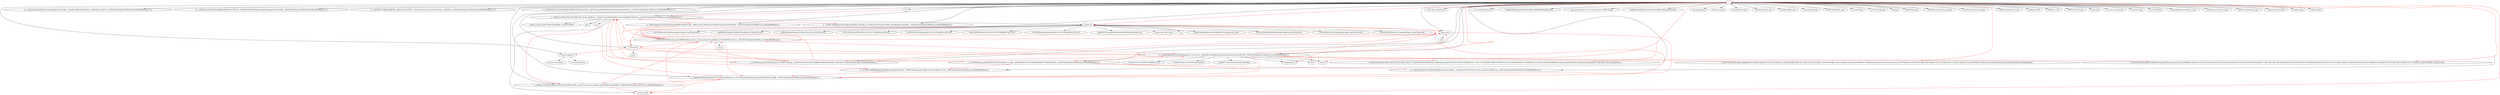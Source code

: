 strict digraph G {
ratio=compress;
concentrate=true;
"/" -> "/";
"/" -> "cc.js";
"/" -> "css__b2ApNmzhoeYbI6tt4TiacrnsEo6pOjMsuaFYyqoAiks__s3gktIkVtCBJsEaDEWrnNkZ_o-e6dWqFjlwLsGgM-xQ__PZB1IfU4sb6SipDrbCSKW0ivtyz3wMQLlR9HRfudjrU.css";
"/" -> "css__yPB3eKrT_JwrT1HLlN4rABQ86JyfdbWRlYnzV9D7yDs__FDH0S9kAP8Ah9VZK9tLdsgBieWmHWqpsDcLrPEG68J0__PZB1IfU4sb6SipDrbCSKW0ivtyz3wMQLlR9HRfudjrU.css";
"/" -> "css__SlEE9By-F-Ll9ijIrQb0JBI7fm_xgRwInsuZzwkHCYM__QcE9Gcua9suc_JLh-iX5cPilFSCsfedzp_1t2XdHXh8__PZB1IfU4sb6SipDrbCSKW0ivtyz3wMQLlR9HRfudjrU.css";
"/" -> "js__9MbgYh_eU83wGTi6_3K11QEKiUPK1cMaZq_AJgRPc8w__EyHAh1hUCsNRzYMjZHT1L2rBCxPpAPAHT3UBJ191S-I__PZB1IfU4sb6SipDrbCSKW0ivtyz3wMQLlR9HRfudjrU.js";
"/" -> "css__XpSlUMnTHo-OnbwOhjQQKzzM29k7lcoAYdcRQkchYGA__cfd8-4OPa-oygOmKX6yK2yk5mA8MSOgDgad-Mav6us4__PZB1IfU4sb6SipDrbCSKW0ivtyz3wMQLlR9HRfudjrU.css";
"/" -> "js__BqWvcHgbGhUILiCQNuPHXvJOwqaMlfVU6y0ftQ2caW8__8H8nV1oQC47HBy2xhwv1qHw8hY-5u9GpYPm92EOpPkQ__PZB1IfU4sb6SipDrbCSKW0ivtyz3wMQLlR9HRfudjrU.js";
"/" -> "177031030.js";
"/" -> "foresee-trigger.js";
"/" -> "js__EDiTHeZs70c6RSvteJs1sLpYCQRBBlN28J2mntrlq44__kxyaVurg4Fp2Y4ipa5KRHx-sbCI1h59zWOXGoFs8x4g__PZB1IfU4sb6SipDrbCSKW0ivtyz3wMQLlR9HRfudjrU.js";
"/" -> "amzn_ads.js";
"/" -> "js__6Polpvu7ZTuiMOYsOJh4Ea7KW5pF_Rd2vFeky-zFYEk__kp35UCuTcyqrzHl-wNQhmA-o6OhcXRMLaR-PqHhZpO4__PZB1IfU4sb6SipDrbCSKW0ivtyz3wMQLlR9HRfudjrU.js";
"/" -> "js__3hNWr-SnIKSHoSn2VnMz2JjjKcatfEtbKk2C-Z6SxBk__Vx_DMCjzSIf1VcNyt85UF49B1wuNrHBQjeWe7AOORMw__PZB1IfU4sb6SipDrbCSKW0ivtyz3wMQLlR9HRfudjrU.js";
"/" -> "js__4cvVkGS-qKHMHKnfpdLc3bloMlLenOrgGk2xOZQF4ko__PW80PT4NujttunqiYhCTJg0ruZF3nwpwkQX5C_fCGps__PZB1IfU4sb6SipDrbCSKW0ivtyz3wMQLlR9HRfudjrU.js";
"/" -> "js__RnFGPLzjyopdjvtSLWOeqfSqsN3L_0C8BkObZYQaJpc__qLl6I6z81yNsQrvA-3ZOyI1BXJXN6CQEfQN2ZHlLoV8__PZB1IfU4sb6SipDrbCSKW0ivtyz3wMQLlR9HRfudjrU.js";
"/" -> "TWC_logo_100x100.gif";
"/" -> "js__7hqlQPq8QebzjJ7QT0rEaqjEhij8qEev7-yGp3ytyoU__6qE86D87hkiz0MKkFOgmbSWyLBwOb2ydyZ3oZ6RFWNE__PZB1IfU4sb6SipDrbCSKW0ivtyz3wMQLlR9HRfudjrU.js";
"/" -> "js__B7KPQSFdwmpub0dvhRbxLzVLR-Nhw0JbqNx7araT4Jg__QeHR0PpKAOzc29LcCMeQxjHS0TpW-Yc79KevBfaOjHw__PZB1IfU4sb6SipDrbCSKW0ivtyz3wMQLlR9HRfudjrU.js";
"/" -> "js__yTgRAo94UBDEJF1JwyQOi21VYY9vX1funy5RHd2dle0__bGF7tNM9cS8QaVyPOtuoapKs0ZtJWVQkYIWcwozBkfk__PZB1IfU4sb6SipDrbCSKW0ivtyz3wMQLlR9HRfudjrU.js";
"/" -> "js__GoI5CgwYaGhPz7c1qF6DCPGkQRDZrhbl4oG6vERkoPs__CSFAuXyOHvKGS7FEWjrxn7tFx_JmfmThGoYN8kSczmg__PZB1IfU4sb6SipDrbCSKW0ivtyz3wMQLlR9HRfudjrU.js";
"177031030.js" -> "event";
"js__EDiTHeZs70c6RSvteJs1sLpYCQRBBlN28J2mntrlq44__kxyaVurg4Fp2Y4ipa5KRHx-sbCI1h59zWOXGoFs8x4g__PZB1IfU4sb6SipDrbCSKW0ivtyz3wMQLlR9HRfudjrU.js" -> "rta.js";
"js__9MbgYh_eU83wGTi6_3K11QEKiUPK1cMaZq_AJgRPc8w__EyHAh1hUCsNRzYMjZHT1L2rBCxPpAPAHT3UBJ191S-I__PZB1IfU4sb6SipDrbCSKW0ivtyz3wMQLlR9HRfudjrU.js" -> "callback=jQuery18307575861026998609_1427897879549";
"js__9MbgYh_eU83wGTi6_3K11QEKiUPK1cMaZq_AJgRPc8w__EyHAh1hUCsNRzYMjZHT1L2rBCxPpAPAHT3UBJ191S-I__PZB1IfU4sb6SipDrbCSKW0ivtyz3wMQLlR9HRfudjrU.js" -> "/";
"amzn_ads.js" -> "bid";
"js__9MbgYh_eU83wGTi6_3K11QEKiUPK1cMaZq_AJgRPc8w__EyHAh1hUCsNRzYMjZHT1L2rBCxPpAPAHT3UBJ191S-I__PZB1IfU4sb6SipDrbCSKW0ivtyz3wMQLlR9HRfudjrU.js" -> "get.js";
"js__9MbgYh_eU83wGTi6_3K11QEKiUPK1cMaZq_AJgRPc8w__EyHAh1hUCsNRzYMjZHT1L2rBCxPpAPAHT3UBJ191S-I__PZB1IfU4sb6SipDrbCSKW0ivtyz3wMQLlR9HRfudjrU.js" -> "ua.js";
"js__9MbgYh_eU83wGTi6_3K11QEKiUPK1cMaZq_AJgRPc8w__EyHAh1hUCsNRzYMjZHT1L2rBCxPpAPAHT3UBJ191S-I__PZB1IfU4sb6SipDrbCSKW0ivtyz3wMQLlR9HRfudjrU.js" -> "content-mode)";
"js__9MbgYh_eU83wGTi6_3K11QEKiUPK1cMaZq_AJgRPc8w__EyHAh1hUCsNRzYMjZHT1L2rBCxPpAPAHT3UBJ191S-I__PZB1IfU4sb6SipDrbCSKW0ivtyz3wMQLlR9HRfudjrU.js" -> "webfont.js";
"/" -> "wx-iconfont-global.woff";
"webfont.js" -> "css";
"webfont.js" -> "cJZKeOuBrn4kERxqtaUH3VtXRa8TVwTICgirnJhmVJw.woff2";
"webfont.js" -> "MTP_ySUJH_bn48VBG8sNSugdm0LZdjqr5-oayXSOefg.woff2";
"webfont.js" -> "k3k702ZOKiLJc3WVjuplzOgdm0LZdjqr5-oayXSOefg.woff2";
"webfont.js" -> "EInbV5DfGHOiMmvb1Xr-hugdm0LZdjqr5-oayXSOefg.woff2";
"webfont.js" -> "DXI1ORHCpsQm3Vp6mXoaTegdm0LZdjqr5-oayXSOefg.woff2";
"webfont.js" -> "xjAJXh38I15wypJXxuGMBo4P5ICox8Kq3LLUNMylGO4.woff2";
"webfont.js" -> "cJZKeOuBrn4kERxqtaUH3T8E0i7KZn-EPnyo3HZu7kw.woff";
"webfont.js" -> "MTP_ySUJH_bn48VBG8sNSnhCUOGz7vYGh680lGh-uXM.woff";
"webfont.js" -> "k3k702ZOKiLJc3WVjuplzHhCUOGz7vYGh680lGh-uXM.woff";
"webfont.js" -> "EInbV5DfGHOiMmvb1Xr-hnhCUOGz7vYGh680lGh-uXM.woff";
"webfont.js" -> "DXI1ORHCpsQm3Vp6mXoaTXhCUOGz7vYGh680lGh-uXM.woff";
"webfont.js" -> "xjAJXh38I15wypJXxuGMBobN6UDyHWBl620a-IRfuBk.woff";
"webfont.js" -> "sprite_foot_300x72.png";
"webfont.js" -> "css";
"/" -> "b9QBgL0iMZfDSpmcXcE8nHm2hrkyco9jQ3NKMXpgOBg.woff2";
"/" -> "map_specnewsdct-113_ltst_4namus_enus_1280x720.jpg";
"/" -> "b9QBgL0iMZfDSpmcXcE8nCSLrGe-fkSRw2DeVgOoWcQ.woff";
"js__7hqlQPq8QebzjJ7QT0rEaqjEhij8qEev7-yGp3ytyoU__6qE86D87hkiz0MKkFOgmbSWyLBwOb2ydyZ3oZ6RFWNE__PZB1IfU4sb6SipDrbCSKW0ivtyz3wMQLlR9HRfudjrU.js" -> "breakingnow)";
"js__7hqlQPq8QebzjJ7QT0rEaqjEhij8qEev7-yGp3ytyoU__6qE86D87hkiz0MKkFOgmbSWyLBwOb2ydyZ3oZ6RFWNE__PZB1IfU4sb6SipDrbCSKW0ivtyz3wMQLlR9HRfudjrU.js" -> "(ee98a573-186e-42d6-952c-8ba78ed3f284";
"js__7hqlQPq8QebzjJ7QT0rEaqjEhij8qEev7-yGp3ytyoU__6qE86D87hkiz0MKkFOgmbSWyLBwOb2ydyZ3oZ6RFWNE__PZB1IfU4sb6SipDrbCSKW0ivtyz3wMQLlR9HRfudjrU.js" -> "(c7c64cc8-ab79-4a98-8b97-f9e802b5e3ad";
"js__7hqlQPq8QebzjJ7QT0rEaqjEhij8qEev7-yGp3ytyoU__6qE86D87hkiz0MKkFOgmbSWyLBwOb2ydyZ3oZ6RFWNE__PZB1IfU4sb6SipDrbCSKW0ivtyz3wMQLlR9HRfudjrU.js" -> "(7b18f144-65b5-4253-8909-4fc835a9c367";
"js__7hqlQPq8QebzjJ7QT0rEaqjEhij8qEev7-yGp3ytyoU__6qE86D87hkiz0MKkFOgmbSWyLBwOb2ydyZ3oZ6RFWNE__PZB1IfU4sb6SipDrbCSKW0ivtyz3wMQLlR9HRfudjrU.js" -> "(0,8)";
"foresee-trigger.js" -> "foresee-surveydef.js";
"/" -> "thor-graphic.jpg";
"/" -> "Drmmmaaa.jpg";
"/" -> "SlurpeeWavess.jpg";
"/" -> "MoonVenusMars1.jpg";
"/" -> "BestBeachBoom.jpg";
"/" -> "RecordBoooks.jpg";
"/" -> "AP599782393643_1.jpg";
"/" -> "storm226.jpg";
"/" -> "w15-idaho-falls.jpg";
"/" -> "cle2.jpg";
"/" -> "462664440_0.jpg";
"/" -> "320x180_severe_alerts_map.jpg";
"/" -> "320x180_interactive_map.jpg";
"js__7hqlQPq8QebzjJ7QT0rEaqjEhij8qEev7-yGp3ytyoU__6qE86D87hkiz0MKkFOgmbSWyLBwOb2ydyZ3oZ6RFWNE__PZB1IfU4sb6SipDrbCSKW0ivtyz3wMQLlR9HRfudjrU.js" -> "(assets)";
"js__7hqlQPq8QebzjJ7QT0rEaqjEhij8qEev7-yGp3ytyoU__6qE86D87hkiz0MKkFOgmbSWyLBwOb2ydyZ3oZ6RFWNE__PZB1IfU4sb6SipDrbCSKW0ivtyz3wMQLlR9HRfudjrU.js" -> "(assets)";
"/" -> "006twcchrisburkard_1.jpg";
"/" -> "0228sparta.JPG";
"/" -> "0228thor_1.JPG";
"/" -> "SPARTA_SETUP2.jpg";
"/" -> "statue.jpg";
"/" -> "dct_next_sat_prim.jpg";
"/" -> "D-1224130.jpg";
"foresee-trigger.js" -> "foresee-dhtml.css";
"/" -> "D-1222702.jpg";
"/" -> "026twclakeeffectsnowday2_1.jpg";
"/" -> "treehotel_mirrorcube1_0.jpg";
"/" -> "044twcchrisburkard_2.jpg";
"/" -> "25ewg-foods-2015.JPG";
"/" -> "026twclakeeffectsnowday2_1.jpg";
"/" -> "KuaBay_0.jpg";
"/" -> "SPARTA_SETUP2.jpg";
"/" -> "coldsetup.png";
"cc.js" -> "js__9MbgYh_eU83wGTi6_3K11QEKiUPK1cMaZq_AJgRPc8w__EyHAh1hUCsNRzYMjZHT1L2rBCxPpAPAHT3UBJ191S-I__PZB1IfU4sb6SipDrbCSKW0ivtyz3wMQLlR9HRfudjrU.js"[color=red];
"js__9MbgYh_eU83wGTi6_3K11QEKiUPK1cMaZq_AJgRPc8w__EyHAh1hUCsNRzYMjZHT1L2rBCxPpAPAHT3UBJ191S-I__PZB1IfU4sb6SipDrbCSKW0ivtyz3wMQLlR9HRfudjrU.js" -> "177031030.js"[color=red];
"js__9MbgYh_eU83wGTi6_3K11QEKiUPK1cMaZq_AJgRPc8w__EyHAh1hUCsNRzYMjZHT1L2rBCxPpAPAHT3UBJ191S-I__PZB1IfU4sb6SipDrbCSKW0ivtyz3wMQLlR9HRfudjrU.js" -> "js__EDiTHeZs70c6RSvteJs1sLpYCQRBBlN28J2mntrlq44__kxyaVurg4Fp2Y4ipa5KRHx-sbCI1h59zWOXGoFs8x4g__PZB1IfU4sb6SipDrbCSKW0ivtyz3wMQLlR9HRfudjrU.js"[color=red];
"js__9MbgYh_eU83wGTi6_3K11QEKiUPK1cMaZq_AJgRPc8w__EyHAh1hUCsNRzYMjZHT1L2rBCxPpAPAHT3UBJ191S-I__PZB1IfU4sb6SipDrbCSKW0ivtyz3wMQLlR9HRfudjrU.js" -> "js__BqWvcHgbGhUILiCQNuPHXvJOwqaMlfVU6y0ftQ2caW8__8H8nV1oQC47HBy2xhwv1qHw8hY-5u9GpYPm92EOpPkQ__PZB1IfU4sb6SipDrbCSKW0ivtyz3wMQLlR9HRfudjrU.js"[color=red];
"js__BqWvcHgbGhUILiCQNuPHXvJOwqaMlfVU6y0ftQ2caW8__8H8nV1oQC47HBy2xhwv1qHw8hY-5u9GpYPm92EOpPkQ__PZB1IfU4sb6SipDrbCSKW0ivtyz3wMQLlR9HRfudjrU.js" -> "177031030.js"[color=red];
"js__BqWvcHgbGhUILiCQNuPHXvJOwqaMlfVU6y0ftQ2caW8__8H8nV1oQC47HBy2xhwv1qHw8hY-5u9GpYPm92EOpPkQ__PZB1IfU4sb6SipDrbCSKW0ivtyz3wMQLlR9HRfudjrU.js" -> "/"[color=red];
"js__BqWvcHgbGhUILiCQNuPHXvJOwqaMlfVU6y0ftQ2caW8__8H8nV1oQC47HBy2xhwv1qHw8hY-5u9GpYPm92EOpPkQ__PZB1IfU4sb6SipDrbCSKW0ivtyz3wMQLlR9HRfudjrU.js" -> "js__EDiTHeZs70c6RSvteJs1sLpYCQRBBlN28J2mntrlq44__kxyaVurg4Fp2Y4ipa5KRHx-sbCI1h59zWOXGoFs8x4g__PZB1IfU4sb6SipDrbCSKW0ivtyz3wMQLlR9HRfudjrU.js"[color=red];
"177031030.js" -> "/"[color=red];
"177031030.js" -> "js__EDiTHeZs70c6RSvteJs1sLpYCQRBBlN28J2mntrlq44__kxyaVurg4Fp2Y4ipa5KRHx-sbCI1h59zWOXGoFs8x4g__PZB1IfU4sb6SipDrbCSKW0ivtyz3wMQLlR9HRfudjrU.js"[color=red];
"177031030.js" -> "amzn_ads.js"[color=red];
"177031030.js" -> "js__7hqlQPq8QebzjJ7QT0rEaqjEhij8qEev7-yGp3ytyoU__6qE86D87hkiz0MKkFOgmbSWyLBwOb2ydyZ3oZ6RFWNE__PZB1IfU4sb6SipDrbCSKW0ivtyz3wMQLlR9HRfudjrU.js"[color=red];
"177031030.js" -> "foresee-trigger.js"[color=red];
"js__EDiTHeZs70c6RSvteJs1sLpYCQRBBlN28J2mntrlq44__kxyaVurg4Fp2Y4ipa5KRHx-sbCI1h59zWOXGoFs8x4g__PZB1IfU4sb6SipDrbCSKW0ivtyz3wMQLlR9HRfudjrU.js" -> "amzn_ads.js"[color=red];
"amzn_ads.js" -> "/"[color=red];
"amzn_ads.js" -> "js__RnFGPLzjyopdjvtSLWOeqfSqsN3L_0C8BkObZYQaJpc__qLl6I6z81yNsQrvA-3ZOyI1BXJXN6CQEfQN2ZHlLoV8__PZB1IfU4sb6SipDrbCSKW0ivtyz3wMQLlR9HRfudjrU.js"[color=red];
"amzn_ads.js" -> "js__7hqlQPq8QebzjJ7QT0rEaqjEhij8qEev7-yGp3ytyoU__6qE86D87hkiz0MKkFOgmbSWyLBwOb2ydyZ3oZ6RFWNE__PZB1IfU4sb6SipDrbCSKW0ivtyz3wMQLlR9HRfudjrU.js"[color=red];
"amzn_ads.js" -> "js__yTgRAo94UBDEJF1JwyQOi21VYY9vX1funy5RHd2dle0__bGF7tNM9cS8QaVyPOtuoapKs0ZtJWVQkYIWcwozBkfk__PZB1IfU4sb6SipDrbCSKW0ivtyz3wMQLlR9HRfudjrU.js"[color=red];
"177031030.js" -> "js__RnFGPLzjyopdjvtSLWOeqfSqsN3L_0C8BkObZYQaJpc__qLl6I6z81yNsQrvA-3ZOyI1BXJXN6CQEfQN2ZHlLoV8__PZB1IfU4sb6SipDrbCSKW0ivtyz3wMQLlR9HRfudjrU.js"[color=red];
"js__RnFGPLzjyopdjvtSLWOeqfSqsN3L_0C8BkObZYQaJpc__qLl6I6z81yNsQrvA-3ZOyI1BXJXN6CQEfQN2ZHlLoV8__PZB1IfU4sb6SipDrbCSKW0ivtyz3wMQLlR9HRfudjrU.js" -> "js__7hqlQPq8QebzjJ7QT0rEaqjEhij8qEev7-yGp3ytyoU__6qE86D87hkiz0MKkFOgmbSWyLBwOb2ydyZ3oZ6RFWNE__PZB1IfU4sb6SipDrbCSKW0ivtyz3wMQLlR9HRfudjrU.js"[color=red];
"js__EDiTHeZs70c6RSvteJs1sLpYCQRBBlN28J2mntrlq44__kxyaVurg4Fp2Y4ipa5KRHx-sbCI1h59zWOXGoFs8x4g__PZB1IfU4sb6SipDrbCSKW0ivtyz3wMQLlR9HRfudjrU.js" -> "js__7hqlQPq8QebzjJ7QT0rEaqjEhij8qEev7-yGp3ytyoU__6qE86D87hkiz0MKkFOgmbSWyLBwOb2ydyZ3oZ6RFWNE__PZB1IfU4sb6SipDrbCSKW0ivtyz3wMQLlR9HRfudjrU.js"[color=red];
"js__7hqlQPq8QebzjJ7QT0rEaqjEhij8qEev7-yGp3ytyoU__6qE86D87hkiz0MKkFOgmbSWyLBwOb2ydyZ3oZ6RFWNE__PZB1IfU4sb6SipDrbCSKW0ivtyz3wMQLlR9HRfudjrU.js" -> "/"[color=red];
"js__7hqlQPq8QebzjJ7QT0rEaqjEhij8qEev7-yGp3ytyoU__6qE86D87hkiz0MKkFOgmbSWyLBwOb2ydyZ3oZ6RFWNE__PZB1IfU4sb6SipDrbCSKW0ivtyz3wMQLlR9HRfudjrU.js" -> "js__yTgRAo94UBDEJF1JwyQOi21VYY9vX1funy5RHd2dle0__bGF7tNM9cS8QaVyPOtuoapKs0ZtJWVQkYIWcwozBkfk__PZB1IfU4sb6SipDrbCSKW0ivtyz3wMQLlR9HRfudjrU.js"[color=red];
"js__yTgRAo94UBDEJF1JwyQOi21VYY9vX1funy5RHd2dle0__bGF7tNM9cS8QaVyPOtuoapKs0ZtJWVQkYIWcwozBkfk__PZB1IfU4sb6SipDrbCSKW0ivtyz3wMQLlR9HRfudjrU.js" -> "/"[color=red];
"js__EDiTHeZs70c6RSvteJs1sLpYCQRBBlN28J2mntrlq44__kxyaVurg4Fp2Y4ipa5KRHx-sbCI1h59zWOXGoFs8x4g__PZB1IfU4sb6SipDrbCSKW0ivtyz3wMQLlR9HRfudjrU.js" -> "/"[color=red];
"/" -> "webfont.js"[color=red];
"webfont.js" -> "/"[color=red];
"js__RnFGPLzjyopdjvtSLWOeqfSqsN3L_0C8BkObZYQaJpc__qLl6I6z81yNsQrvA-3ZOyI1BXJXN6CQEfQN2ZHlLoV8__PZB1IfU4sb6SipDrbCSKW0ivtyz3wMQLlR9HRfudjrU.js" -> "js__EDiTHeZs70c6RSvteJs1sLpYCQRBBlN28J2mntrlq44__kxyaVurg4Fp2Y4ipa5KRHx-sbCI1h59zWOXGoFs8x4g__PZB1IfU4sb6SipDrbCSKW0ivtyz3wMQLlR9HRfudjrU.js"[color=red];
"js__7hqlQPq8QebzjJ7QT0rEaqjEhij8qEev7-yGp3ytyoU__6qE86D87hkiz0MKkFOgmbSWyLBwOb2ydyZ3oZ6RFWNE__PZB1IfU4sb6SipDrbCSKW0ivtyz3wMQLlR9HRfudjrU.js" -> "js__EDiTHeZs70c6RSvteJs1sLpYCQRBBlN28J2mntrlq44__kxyaVurg4Fp2Y4ipa5KRHx-sbCI1h59zWOXGoFs8x4g__PZB1IfU4sb6SipDrbCSKW0ivtyz3wMQLlR9HRfudjrU.js"[color=red];
"js__EDiTHeZs70c6RSvteJs1sLpYCQRBBlN28J2mntrlq44__kxyaVurg4Fp2Y4ipa5KRHx-sbCI1h59zWOXGoFs8x4g__PZB1IfU4sb6SipDrbCSKW0ivtyz3wMQLlR9HRfudjrU.js" -> "js__RnFGPLzjyopdjvtSLWOeqfSqsN3L_0C8BkObZYQaJpc__qLl6I6z81yNsQrvA-3ZOyI1BXJXN6CQEfQN2ZHlLoV8__PZB1IfU4sb6SipDrbCSKW0ivtyz3wMQLlR9HRfudjrU.js"[color=red];
"js__7hqlQPq8QebzjJ7QT0rEaqjEhij8qEev7-yGp3ytyoU__6qE86D87hkiz0MKkFOgmbSWyLBwOb2ydyZ3oZ6RFWNE__PZB1IfU4sb6SipDrbCSKW0ivtyz3wMQLlR9HRfudjrU.js" -> "js__RnFGPLzjyopdjvtSLWOeqfSqsN3L_0C8BkObZYQaJpc__qLl6I6z81yNsQrvA-3ZOyI1BXJXN6CQEfQN2ZHlLoV8__PZB1IfU4sb6SipDrbCSKW0ivtyz3wMQLlR9HRfudjrU.js"[color=red];
"js__EDiTHeZs70c6RSvteJs1sLpYCQRBBlN28J2mntrlq44__kxyaVurg4Fp2Y4ipa5KRHx-sbCI1h59zWOXGoFs8x4g__PZB1IfU4sb6SipDrbCSKW0ivtyz3wMQLlR9HRfudjrU.js" -> "177031030.js"[color=red];
"177031030.js" -> "webfont.js"[color=red];
"js__EDiTHeZs70c6RSvteJs1sLpYCQRBBlN28J2mntrlq44__kxyaVurg4Fp2Y4ipa5KRHx-sbCI1h59zWOXGoFs8x4g__PZB1IfU4sb6SipDrbCSKW0ivtyz3wMQLlR9HRfudjrU.js" -> "webfont.js"[color=red];
"amzn_ads.js" -> "webfont.js"[color=red];
"js__7hqlQPq8QebzjJ7QT0rEaqjEhij8qEev7-yGp3ytyoU__6qE86D87hkiz0MKkFOgmbSWyLBwOb2ydyZ3oZ6RFWNE__PZB1IfU4sb6SipDrbCSKW0ivtyz3wMQLlR9HRfudjrU.js" -> "webfont.js"[color=red];
"js__9MbgYh_eU83wGTi6_3K11QEKiUPK1cMaZq_AJgRPc8w__EyHAh1hUCsNRzYMjZHT1L2rBCxPpAPAHT3UBJ191S-I__PZB1IfU4sb6SipDrbCSKW0ivtyz3wMQLlR9HRfudjrU.js" -> "js__7hqlQPq8QebzjJ7QT0rEaqjEhij8qEev7-yGp3ytyoU__6qE86D87hkiz0MKkFOgmbSWyLBwOb2ydyZ3oZ6RFWNE__PZB1IfU4sb6SipDrbCSKW0ivtyz3wMQLlR9HRfudjrU.js"[color=red];
"js__7hqlQPq8QebzjJ7QT0rEaqjEhij8qEev7-yGp3ytyoU__6qE86D87hkiz0MKkFOgmbSWyLBwOb2ydyZ3oZ6RFWNE__PZB1IfU4sb6SipDrbCSKW0ivtyz3wMQLlR9HRfudjrU.js" -> "amzn_ads.js"[color=red];
"webfont.js" -> "amzn_ads.js"[color=red];
"js__9MbgYh_eU83wGTi6_3K11QEKiUPK1cMaZq_AJgRPc8w__EyHAh1hUCsNRzYMjZHT1L2rBCxPpAPAHT3UBJ191S-I__PZB1IfU4sb6SipDrbCSKW0ivtyz3wMQLlR9HRfudjrU.js" -> "js__yTgRAo94UBDEJF1JwyQOi21VYY9vX1funy5RHd2dle0__bGF7tNM9cS8QaVyPOtuoapKs0ZtJWVQkYIWcwozBkfk__PZB1IfU4sb6SipDrbCSKW0ivtyz3wMQLlR9HRfudjrU.js"[color=red];
"amzn_ads.js" -> "js__EDiTHeZs70c6RSvteJs1sLpYCQRBBlN28J2mntrlq44__kxyaVurg4Fp2Y4ipa5KRHx-sbCI1h59zWOXGoFs8x4g__PZB1IfU4sb6SipDrbCSKW0ivtyz3wMQLlR9HRfudjrU.js"[color=red];
"js__BqWvcHgbGhUILiCQNuPHXvJOwqaMlfVU6y0ftQ2caW8__8H8nV1oQC47HBy2xhwv1qHw8hY-5u9GpYPm92EOpPkQ__PZB1IfU4sb6SipDrbCSKW0ivtyz3wMQLlR9HRfudjrU.js" -> "js__9MbgYh_eU83wGTi6_3K11QEKiUPK1cMaZq_AJgRPc8w__EyHAh1hUCsNRzYMjZHT1L2rBCxPpAPAHT3UBJ191S-I__PZB1IfU4sb6SipDrbCSKW0ivtyz3wMQLlR9HRfudjrU.js"[color=red];
"js__9MbgYh_eU83wGTi6_3K11QEKiUPK1cMaZq_AJgRPc8w__EyHAh1hUCsNRzYMjZHT1L2rBCxPpAPAHT3UBJ191S-I__PZB1IfU4sb6SipDrbCSKW0ivtyz3wMQLlR9HRfudjrU.js" -> "js__BqWvcHgbGhUILiCQNuPHXvJOwqaMlfVU6y0ftQ2caW8__8H8nV1oQC47HBy2xhwv1qHw8hY-5u9GpYPm92EOpPkQ__PZB1IfU4sb6SipDrbCSKW0ivtyz3wMQLlR9HRfudjrU.js"[color=red];
"js__BqWvcHgbGhUILiCQNuPHXvJOwqaMlfVU6y0ftQ2caW8__8H8nV1oQC47HBy2xhwv1qHw8hY-5u9GpYPm92EOpPkQ__PZB1IfU4sb6SipDrbCSKW0ivtyz3wMQLlR9HRfudjrU.js" -> "177031030.js"[color=red];
"177031030.js" -> "/"[color=red];
"js__9MbgYh_eU83wGTi6_3K11QEKiUPK1cMaZq_AJgRPc8w__EyHAh1hUCsNRzYMjZHT1L2rBCxPpAPAHT3UBJ191S-I__PZB1IfU4sb6SipDrbCSKW0ivtyz3wMQLlR9HRfudjrU.js" -> "177031030.js"[color=red];
"js__9MbgYh_eU83wGTi6_3K11QEKiUPK1cMaZq_AJgRPc8w__EyHAh1hUCsNRzYMjZHT1L2rBCxPpAPAHT3UBJ191S-I__PZB1IfU4sb6SipDrbCSKW0ivtyz3wMQLlR9HRfudjrU.js" -> "js__EDiTHeZs70c6RSvteJs1sLpYCQRBBlN28J2mntrlq44__kxyaVurg4Fp2Y4ipa5KRHx-sbCI1h59zWOXGoFs8x4g__PZB1IfU4sb6SipDrbCSKW0ivtyz3wMQLlR9HRfudjrU.js"[color=red];
"js__EDiTHeZs70c6RSvteJs1sLpYCQRBBlN28J2mntrlq44__kxyaVurg4Fp2Y4ipa5KRHx-sbCI1h59zWOXGoFs8x4g__PZB1IfU4sb6SipDrbCSKW0ivtyz3wMQLlR9HRfudjrU.js" -> "/"[color=red];
"js__EDiTHeZs70c6RSvteJs1sLpYCQRBBlN28J2mntrlq44__kxyaVurg4Fp2Y4ipa5KRHx-sbCI1h59zWOXGoFs8x4g__PZB1IfU4sb6SipDrbCSKW0ivtyz3wMQLlR9HRfudjrU.js" -> "amzn_ads.js"[color=red];
"js__EDiTHeZs70c6RSvteJs1sLpYCQRBBlN28J2mntrlq44__kxyaVurg4Fp2Y4ipa5KRHx-sbCI1h59zWOXGoFs8x4g__PZB1IfU4sb6SipDrbCSKW0ivtyz3wMQLlR9HRfudjrU.js" -> "js__6Polpvu7ZTuiMOYsOJh4Ea7KW5pF_Rd2vFeky-zFYEk__kp35UCuTcyqrzHl-wNQhmA-o6OhcXRMLaR-PqHhZpO4__PZB1IfU4sb6SipDrbCSKW0ivtyz3wMQLlR9HRfudjrU.js"[color=red];
"js__9MbgYh_eU83wGTi6_3K11QEKiUPK1cMaZq_AJgRPc8w__EyHAh1hUCsNRzYMjZHT1L2rBCxPpAPAHT3UBJ191S-I__PZB1IfU4sb6SipDrbCSKW0ivtyz3wMQLlR9HRfudjrU.js" -> "js__6Polpvu7ZTuiMOYsOJh4Ea7KW5pF_Rd2vFeky-zFYEk__kp35UCuTcyqrzHl-wNQhmA-o6OhcXRMLaR-PqHhZpO4__PZB1IfU4sb6SipDrbCSKW0ivtyz3wMQLlR9HRfudjrU.js"[color=red];
"js__9MbgYh_eU83wGTi6_3K11QEKiUPK1cMaZq_AJgRPc8w__EyHAh1hUCsNRzYMjZHT1L2rBCxPpAPAHT3UBJ191S-I__PZB1IfU4sb6SipDrbCSKW0ivtyz3wMQLlR9HRfudjrU.js" -> "js__3hNWr-SnIKSHoSn2VnMz2JjjKcatfEtbKk2C-Z6SxBk__Vx_DMCjzSIf1VcNyt85UF49B1wuNrHBQjeWe7AOORMw__PZB1IfU4sb6SipDrbCSKW0ivtyz3wMQLlR9HRfudjrU.js"[color=red];
"js__6Polpvu7ZTuiMOYsOJh4Ea7KW5pF_Rd2vFeky-zFYEk__kp35UCuTcyqrzHl-wNQhmA-o6OhcXRMLaR-PqHhZpO4__PZB1IfU4sb6SipDrbCSKW0ivtyz3wMQLlR9HRfudjrU.js" -> "/"[color=red];
"js__BqWvcHgbGhUILiCQNuPHXvJOwqaMlfVU6y0ftQ2caW8__8H8nV1oQC47HBy2xhwv1qHw8hY-5u9GpYPm92EOpPkQ__PZB1IfU4sb6SipDrbCSKW0ivtyz3wMQLlR9HRfudjrU.js" -> "/"[color=red];
"/" -> "content-mode)"[color=red];
"js__9MbgYh_eU83wGTi6_3K11QEKiUPK1cMaZq_AJgRPc8w__EyHAh1hUCsNRzYMjZHT1L2rBCxPpAPAHT3UBJ191S-I__PZB1IfU4sb6SipDrbCSKW0ivtyz3wMQLlR9HRfudjrU.js" -> "js__4cvVkGS-qKHMHKnfpdLc3bloMlLenOrgGk2xOZQF4ko__PW80PT4NujttunqiYhCTJg0ruZF3nwpwkQX5C_fCGps__PZB1IfU4sb6SipDrbCSKW0ivtyz3wMQLlR9HRfudjrU.js"[color=red];
"js__9MbgYh_eU83wGTi6_3K11QEKiUPK1cMaZq_AJgRPc8w__EyHAh1hUCsNRzYMjZHT1L2rBCxPpAPAHT3UBJ191S-I__PZB1IfU4sb6SipDrbCSKW0ivtyz3wMQLlR9HRfudjrU.js" -> "js__RnFGPLzjyopdjvtSLWOeqfSqsN3L_0C8BkObZYQaJpc__qLl6I6z81yNsQrvA-3ZOyI1BXJXN6CQEfQN2ZHlLoV8__PZB1IfU4sb6SipDrbCSKW0ivtyz3wMQLlR9HRfudjrU.js"[color=red];
"js__EDiTHeZs70c6RSvteJs1sLpYCQRBBlN28J2mntrlq44__kxyaVurg4Fp2Y4ipa5KRHx-sbCI1h59zWOXGoFs8x4g__PZB1IfU4sb6SipDrbCSKW0ivtyz3wMQLlR9HRfudjrU.js" -> "js__RnFGPLzjyopdjvtSLWOeqfSqsN3L_0C8BkObZYQaJpc__qLl6I6z81yNsQrvA-3ZOyI1BXJXN6CQEfQN2ZHlLoV8__PZB1IfU4sb6SipDrbCSKW0ivtyz3wMQLlR9HRfudjrU.js"[color=red];
"js__4cvVkGS-qKHMHKnfpdLc3bloMlLenOrgGk2xOZQF4ko__PW80PT4NujttunqiYhCTJg0ruZF3nwpwkQX5C_fCGps__PZB1IfU4sb6SipDrbCSKW0ivtyz3wMQLlR9HRfudjrU.js" -> "/"[color=red];
"js__9MbgYh_eU83wGTi6_3K11QEKiUPK1cMaZq_AJgRPc8w__EyHAh1hUCsNRzYMjZHT1L2rBCxPpAPAHT3UBJ191S-I__PZB1IfU4sb6SipDrbCSKW0ivtyz3wMQLlR9HRfudjrU.js" -> "js__7hqlQPq8QebzjJ7QT0rEaqjEhij8qEev7-yGp3ytyoU__6qE86D87hkiz0MKkFOgmbSWyLBwOb2ydyZ3oZ6RFWNE__PZB1IfU4sb6SipDrbCSKW0ivtyz3wMQLlR9HRfudjrU.js"[color=red];
"js__4cvVkGS-qKHMHKnfpdLc3bloMlLenOrgGk2xOZQF4ko__PW80PT4NujttunqiYhCTJg0ruZF3nwpwkQX5C_fCGps__PZB1IfU4sb6SipDrbCSKW0ivtyz3wMQLlR9HRfudjrU.js" -> "js__B7KPQSFdwmpub0dvhRbxLzVLR-Nhw0JbqNx7araT4Jg__QeHR0PpKAOzc29LcCMeQxjHS0TpW-Yc79KevBfaOjHw__PZB1IfU4sb6SipDrbCSKW0ivtyz3wMQLlR9HRfudjrU.js"[color=red];
"js__7hqlQPq8QebzjJ7QT0rEaqjEhij8qEev7-yGp3ytyoU__6qE86D87hkiz0MKkFOgmbSWyLBwOb2ydyZ3oZ6RFWNE__PZB1IfU4sb6SipDrbCSKW0ivtyz3wMQLlR9HRfudjrU.js" -> "js__B7KPQSFdwmpub0dvhRbxLzVLR-Nhw0JbqNx7araT4Jg__QeHR0PpKAOzc29LcCMeQxjHS0TpW-Yc79KevBfaOjHw__PZB1IfU4sb6SipDrbCSKW0ivtyz3wMQLlR9HRfudjrU.js"[color=red];
"js__9MbgYh_eU83wGTi6_3K11QEKiUPK1cMaZq_AJgRPc8w__EyHAh1hUCsNRzYMjZHT1L2rBCxPpAPAHT3UBJ191S-I__PZB1IfU4sb6SipDrbCSKW0ivtyz3wMQLlR9HRfudjrU.js" -> "js__B7KPQSFdwmpub0dvhRbxLzVLR-Nhw0JbqNx7araT4Jg__QeHR0PpKAOzc29LcCMeQxjHS0TpW-Yc79KevBfaOjHw__PZB1IfU4sb6SipDrbCSKW0ivtyz3wMQLlR9HRfudjrU.js"[color=red];
"js__EDiTHeZs70c6RSvteJs1sLpYCQRBBlN28J2mntrlq44__kxyaVurg4Fp2Y4ipa5KRHx-sbCI1h59zWOXGoFs8x4g__PZB1IfU4sb6SipDrbCSKW0ivtyz3wMQLlR9HRfudjrU.js" -> "js__yTgRAo94UBDEJF1JwyQOi21VYY9vX1funy5RHd2dle0__bGF7tNM9cS8QaVyPOtuoapKs0ZtJWVQkYIWcwozBkfk__PZB1IfU4sb6SipDrbCSKW0ivtyz3wMQLlR9HRfudjrU.js"[color=red];
"js__9MbgYh_eU83wGTi6_3K11QEKiUPK1cMaZq_AJgRPc8w__EyHAh1hUCsNRzYMjZHT1L2rBCxPpAPAHT3UBJ191S-I__PZB1IfU4sb6SipDrbCSKW0ivtyz3wMQLlR9HRfudjrU.js" -> "js__yTgRAo94UBDEJF1JwyQOi21VYY9vX1funy5RHd2dle0__bGF7tNM9cS8QaVyPOtuoapKs0ZtJWVQkYIWcwozBkfk__PZB1IfU4sb6SipDrbCSKW0ivtyz3wMQLlR9HRfudjrU.js"[color=red];
"js__B7KPQSFdwmpub0dvhRbxLzVLR-Nhw0JbqNx7araT4Jg__QeHR0PpKAOzc29LcCMeQxjHS0TpW-Yc79KevBfaOjHw__PZB1IfU4sb6SipDrbCSKW0ivtyz3wMQLlR9HRfudjrU.js" -> "js__yTgRAo94UBDEJF1JwyQOi21VYY9vX1funy5RHd2dle0__bGF7tNM9cS8QaVyPOtuoapKs0ZtJWVQkYIWcwozBkfk__PZB1IfU4sb6SipDrbCSKW0ivtyz3wMQLlR9HRfudjrU.js"[color=red];
"js__7hqlQPq8QebzjJ7QT0rEaqjEhij8qEev7-yGp3ytyoU__6qE86D87hkiz0MKkFOgmbSWyLBwOb2ydyZ3oZ6RFWNE__PZB1IfU4sb6SipDrbCSKW0ivtyz3wMQLlR9HRfudjrU.js" -> "js__yTgRAo94UBDEJF1JwyQOi21VYY9vX1funy5RHd2dle0__bGF7tNM9cS8QaVyPOtuoapKs0ZtJWVQkYIWcwozBkfk__PZB1IfU4sb6SipDrbCSKW0ivtyz3wMQLlR9HRfudjrU.js"[color=red];
"js__4cvVkGS-qKHMHKnfpdLc3bloMlLenOrgGk2xOZQF4ko__PW80PT4NujttunqiYhCTJg0ruZF3nwpwkQX5C_fCGps__PZB1IfU4sb6SipDrbCSKW0ivtyz3wMQLlR9HRfudjrU.js" -> "js__yTgRAo94UBDEJF1JwyQOi21VYY9vX1funy5RHd2dle0__bGF7tNM9cS8QaVyPOtuoapKs0ZtJWVQkYIWcwozBkfk__PZB1IfU4sb6SipDrbCSKW0ivtyz3wMQLlR9HRfudjrU.js"[color=red];
"js__B7KPQSFdwmpub0dvhRbxLzVLR-Nhw0JbqNx7araT4Jg__QeHR0PpKAOzc29LcCMeQxjHS0TpW-Yc79KevBfaOjHw__PZB1IfU4sb6SipDrbCSKW0ivtyz3wMQLlR9HRfudjrU.js" -> "js__GoI5CgwYaGhPz7c1qF6DCPGkQRDZrhbl4oG6vERkoPs__CSFAuXyOHvKGS7FEWjrxn7tFx_JmfmThGoYN8kSczmg__PZB1IfU4sb6SipDrbCSKW0ivtyz3wMQLlR9HRfudjrU.js"[color=red];
"js__B7KPQSFdwmpub0dvhRbxLzVLR-Nhw0JbqNx7araT4Jg__QeHR0PpKAOzc29LcCMeQxjHS0TpW-Yc79KevBfaOjHw__PZB1IfU4sb6SipDrbCSKW0ivtyz3wMQLlR9HRfudjrU.js" -> "/"[color=red];
"js__7hqlQPq8QebzjJ7QT0rEaqjEhij8qEev7-yGp3ytyoU__6qE86D87hkiz0MKkFOgmbSWyLBwOb2ydyZ3oZ6RFWNE__PZB1IfU4sb6SipDrbCSKW0ivtyz3wMQLlR9HRfudjrU.js" -> "/"[color=red];
"js__yTgRAo94UBDEJF1JwyQOi21VYY9vX1funy5RHd2dle0__bGF7tNM9cS8QaVyPOtuoapKs0ZtJWVQkYIWcwozBkfk__PZB1IfU4sb6SipDrbCSKW0ivtyz3wMQLlR9HRfudjrU.js" -> "/"[color=red];
"foresee-trigger.js" -> "/"[color=red];
"amzn_ads.js" -> "/"[color=red];
"js__RnFGPLzjyopdjvtSLWOeqfSqsN3L_0C8BkObZYQaJpc__qLl6I6z81yNsQrvA-3ZOyI1BXJXN6CQEfQN2ZHlLoV8__PZB1IfU4sb6SipDrbCSKW0ivtyz3wMQLlR9HRfudjrU.js" -> "/"[color=red];
"js__yTgRAo94UBDEJF1JwyQOi21VYY9vX1funy5RHd2dle0__bGF7tNM9cS8QaVyPOtuoapKs0ZtJWVQkYIWcwozBkfk__PZB1IfU4sb6SipDrbCSKW0ivtyz3wMQLlR9HRfudjrU.js" -> "content-mode)"[color=red];
"js__EDiTHeZs70c6RSvteJs1sLpYCQRBBlN28J2mntrlq44__kxyaVurg4Fp2Y4ipa5KRHx-sbCI1h59zWOXGoFs8x4g__PZB1IfU4sb6SipDrbCSKW0ivtyz3wMQLlR9HRfudjrU.js" -> "content-mode)"[color=red];
"js__6Polpvu7ZTuiMOYsOJh4Ea7KW5pF_Rd2vFeky-zFYEk__kp35UCuTcyqrzHl-wNQhmA-o6OhcXRMLaR-PqHhZpO4__PZB1IfU4sb6SipDrbCSKW0ivtyz3wMQLlR9HRfudjrU.js" -> "content-mode)"[color=red];
"js__RnFGPLzjyopdjvtSLWOeqfSqsN3L_0C8BkObZYQaJpc__qLl6I6z81yNsQrvA-3ZOyI1BXJXN6CQEfQN2ZHlLoV8__PZB1IfU4sb6SipDrbCSKW0ivtyz3wMQLlR9HRfudjrU.js" -> "webfont.js"[color=red];
"js__yTgRAo94UBDEJF1JwyQOi21VYY9vX1funy5RHd2dle0__bGF7tNM9cS8QaVyPOtuoapKs0ZtJWVQkYIWcwozBkfk__PZB1IfU4sb6SipDrbCSKW0ivtyz3wMQLlR9HRfudjrU.js" -> "webfont.js"[color=red];
"/" -> "webfont.js"[color=red];
"content-mode)" -> "/"[color=red];
"webfont.js" -> "/"[color=red];
"/" -> "breakingnow)"[color=red];
"js__7hqlQPq8QebzjJ7QT0rEaqjEhij8qEev7-yGp3ytyoU__6qE86D87hkiz0MKkFOgmbSWyLBwOb2ydyZ3oZ6RFWNE__PZB1IfU4sb6SipDrbCSKW0ivtyz3wMQLlR9HRfudjrU.js" -> "(7b18f144-65b5-4253-8909-4fc835a9c367;48977ae8-2d77-43dd-8059-bdacdfa448b5;ac7eb463-80cb-44a6-8e59-f21b5339e55c;80afd8b8-0c71-4ede-a17d-097466375848;cc598729-2ccb-49ee-b020-f6eb90e7cf71;09009f16-b2c6-499d-aa6b-d6cd6f3fd807;9c42dbad-4456-4b06-987e-9e6e0eee9255;4b00f511-345a-44b1-a84b-3cb380d9c451)"[color=red];
"/" -> "(7b18f144-65b5-4253-8909-4fc835a9c367;48977ae8-2d77-43dd-8059-bdacdfa448b5;ac7eb463-80cb-44a6-8e59-f21b5339e55c;80afd8b8-0c71-4ede-a17d-097466375848;cc598729-2ccb-49ee-b020-f6eb90e7cf71;09009f16-b2c6-499d-aa6b-d6cd6f3fd807;9c42dbad-4456-4b06-987e-9e6e0eee9255;4b00f511-345a-44b1-a84b-3cb380d9c451)"[color=red];
"js__7hqlQPq8QebzjJ7QT0rEaqjEhij8qEev7-yGp3ytyoU__6qE86D87hkiz0MKkFOgmbSWyLBwOb2ydyZ3oZ6RFWNE__PZB1IfU4sb6SipDrbCSKW0ivtyz3wMQLlR9HRfudjrU.js" -> "(6e1f47a5-edee-4fcc-8baf-14889faf8c67;c1799625-48d3-4167-bec4-617f4f62c54c;c6eb58a8-d882-4d99-b473-9afe7ed510ce;2a38b52c-3809-4095-88b9-c2ba57fed8f6;a263fcd2-224b-4968-8371-bd28e674e644;d222ac30-e592-45a2-8eac-24785796aff1;a3533f5f-9315-48d5-9c58-dd6b8e7cc872;c71f5f4b-4f5d-4110-8cb1-40a3f7d11e43;b96960f8-7f36-4da3-b22b-63ab0a369652;331fe958-8bb9-4f3f-8c4e-90f5090edfc4)"[color=red];
"/" -> "(6e1f47a5-edee-4fcc-8baf-14889faf8c67;c1799625-48d3-4167-bec4-617f4f62c54c;c6eb58a8-d882-4d99-b473-9afe7ed510ce;2a38b52c-3809-4095-88b9-c2ba57fed8f6;a263fcd2-224b-4968-8371-bd28e674e644;d222ac30-e592-45a2-8eac-24785796aff1;a3533f5f-9315-48d5-9c58-dd6b8e7cc872;c71f5f4b-4f5d-4110-8cb1-40a3f7d11e43;b96960f8-7f36-4da3-b22b-63ab0a369652;331fe958-8bb9-4f3f-8c4e-90f5090edfc4)"[color=red];
"js__7hqlQPq8QebzjJ7QT0rEaqjEhij8qEev7-yGp3ytyoU__6qE86D87hkiz0MKkFOgmbSWyLBwOb2ydyZ3oZ6RFWNE__PZB1IfU4sb6SipDrbCSKW0ivtyz3wMQLlR9HRfudjrU.js" -> "(c7c64cc8-ab79-4a98-8b97-f9e802b5e3ad;fa433503-fe0a-48c2-b34f-4d166fff851e;99cde1a0-a1a3-4816-9e0b-9ce10110750e;26c52d52-b2d5-4333-819a-561669051d9e;ee98a573-186e-42d6-952c-8ba78ed3f284;b14cfcf8-383f-49fb-8a50-95d80df558ef;fc4c05a4-cba3-43c2-814d-486a1fe999a1;da3b3659-b5e0-49ce-b516-306db81033a3;8e6677fe-0475-4657-8525-e780c4e7c7e7;39469304-aa3b-4d20-808e-2e326ab1e09a)"[color=red];
"/" -> "(c7c64cc8-ab79-4a98-8b97-f9e802b5e3ad;fa433503-fe0a-48c2-b34f-4d166fff851e;99cde1a0-a1a3-4816-9e0b-9ce10110750e;26c52d52-b2d5-4333-819a-561669051d9e;ee98a573-186e-42d6-952c-8ba78ed3f284;b14cfcf8-383f-49fb-8a50-95d80df558ef;fc4c05a4-cba3-43c2-814d-486a1fe999a1;da3b3659-b5e0-49ce-b516-306db81033a3;8e6677fe-0475-4657-8525-e780c4e7c7e7;39469304-aa3b-4d20-808e-2e326ab1e09a)"[color=red];
"/" -> "(0,8)"[color=red];
"/" -> "(assets)"[color=red];
"/" -> "(assets)"[color=red];
"js__6Polpvu7ZTuiMOYsOJh4Ea7KW5pF_Rd2vFeky-zFYEk__kp35UCuTcyqrzHl-wNQhmA-o6OhcXRMLaR-PqHhZpO4__PZB1IfU4sb6SipDrbCSKW0ivtyz3wMQLlR9HRfudjrU.js" -> "js__EDiTHeZs70c6RSvteJs1sLpYCQRBBlN28J2mntrlq44__kxyaVurg4Fp2Y4ipa5KRHx-sbCI1h59zWOXGoFs8x4g__PZB1IfU4sb6SipDrbCSKW0ivtyz3wMQLlR9HRfudjrU.js"[color=red];
"js__4cvVkGS-qKHMHKnfpdLc3bloMlLenOrgGk2xOZQF4ko__PW80PT4NujttunqiYhCTJg0ruZF3nwpwkQX5C_fCGps__PZB1IfU4sb6SipDrbCSKW0ivtyz3wMQLlR9HRfudjrU.js" -> "js__9MbgYh_eU83wGTi6_3K11QEKiUPK1cMaZq_AJgRPc8w__EyHAh1hUCsNRzYMjZHT1L2rBCxPpAPAHT3UBJ191S-I__PZB1IfU4sb6SipDrbCSKW0ivtyz3wMQLlR9HRfudjrU.js"[color=red];
"js__yTgRAo94UBDEJF1JwyQOi21VYY9vX1funy5RHd2dle0__bGF7tNM9cS8QaVyPOtuoapKs0ZtJWVQkYIWcwozBkfk__PZB1IfU4sb6SipDrbCSKW0ivtyz3wMQLlR9HRfudjrU.js" -> "js__6Polpvu7ZTuiMOYsOJh4Ea7KW5pF_Rd2vFeky-zFYEk__kp35UCuTcyqrzHl-wNQhmA-o6OhcXRMLaR-PqHhZpO4__PZB1IfU4sb6SipDrbCSKW0ivtyz3wMQLlR9HRfudjrU.js"[color=red];
"js__6Polpvu7ZTuiMOYsOJh4Ea7KW5pF_Rd2vFeky-zFYEk__kp35UCuTcyqrzHl-wNQhmA-o6OhcXRMLaR-PqHhZpO4__PZB1IfU4sb6SipDrbCSKW0ivtyz3wMQLlR9HRfudjrU.js" -> "js__yTgRAo94UBDEJF1JwyQOi21VYY9vX1funy5RHd2dle0__bGF7tNM9cS8QaVyPOtuoapKs0ZtJWVQkYIWcwozBkfk__PZB1IfU4sb6SipDrbCSKW0ivtyz3wMQLlR9HRfudjrU.js"[color=red];
"js__7hqlQPq8QebzjJ7QT0rEaqjEhij8qEev7-yGp3ytyoU__6qE86D87hkiz0MKkFOgmbSWyLBwOb2ydyZ3oZ6RFWNE__PZB1IfU4sb6SipDrbCSKW0ivtyz3wMQLlR9HRfudjrU.js" -> "js__9MbgYh_eU83wGTi6_3K11QEKiUPK1cMaZq_AJgRPc8w__EyHAh1hUCsNRzYMjZHT1L2rBCxPpAPAHT3UBJ191S-I__PZB1IfU4sb6SipDrbCSKW0ivtyz3wMQLlR9HRfudjrU.js"[color=red];
"js__B7KPQSFdwmpub0dvhRbxLzVLR-Nhw0JbqNx7araT4Jg__QeHR0PpKAOzc29LcCMeQxjHS0TpW-Yc79KevBfaOjHw__PZB1IfU4sb6SipDrbCSKW0ivtyz3wMQLlR9HRfudjrU.js" -> "js__7hqlQPq8QebzjJ7QT0rEaqjEhij8qEev7-yGp3ytyoU__6qE86D87hkiz0MKkFOgmbSWyLBwOb2ydyZ3oZ6RFWNE__PZB1IfU4sb6SipDrbCSKW0ivtyz3wMQLlR9HRfudjrU.js"[color=red];
"js__B7KPQSFdwmpub0dvhRbxLzVLR-Nhw0JbqNx7araT4Jg__QeHR0PpKAOzc29LcCMeQxjHS0TpW-Yc79KevBfaOjHw__PZB1IfU4sb6SipDrbCSKW0ivtyz3wMQLlR9HRfudjrU.js" -> "js__4cvVkGS-qKHMHKnfpdLc3bloMlLenOrgGk2xOZQF4ko__PW80PT4NujttunqiYhCTJg0ruZF3nwpwkQX5C_fCGps__PZB1IfU4sb6SipDrbCSKW0ivtyz3wMQLlR9HRfudjrU.js"[color=red];
"js__B7KPQSFdwmpub0dvhRbxLzVLR-Nhw0JbqNx7araT4Jg__QeHR0PpKAOzc29LcCMeQxjHS0TpW-Yc79KevBfaOjHw__PZB1IfU4sb6SipDrbCSKW0ivtyz3wMQLlR9HRfudjrU.js" -> "js__9MbgYh_eU83wGTi6_3K11QEKiUPK1cMaZq_AJgRPc8w__EyHAh1hUCsNRzYMjZHT1L2rBCxPpAPAHT3UBJ191S-I__PZB1IfU4sb6SipDrbCSKW0ivtyz3wMQLlR9HRfudjrU.js"[color=red];
"amzn_ads.js" -> "js__EDiTHeZs70c6RSvteJs1sLpYCQRBBlN28J2mntrlq44__kxyaVurg4Fp2Y4ipa5KRHx-sbCI1h59zWOXGoFs8x4g__PZB1IfU4sb6SipDrbCSKW0ivtyz3wMQLlR9HRfudjrU.js"[color=red];
"js__yTgRAo94UBDEJF1JwyQOi21VYY9vX1funy5RHd2dle0__bGF7tNM9cS8QaVyPOtuoapKs0ZtJWVQkYIWcwozBkfk__PZB1IfU4sb6SipDrbCSKW0ivtyz3wMQLlR9HRfudjrU.js" -> "js__EDiTHeZs70c6RSvteJs1sLpYCQRBBlN28J2mntrlq44__kxyaVurg4Fp2Y4ipa5KRHx-sbCI1h59zWOXGoFs8x4g__PZB1IfU4sb6SipDrbCSKW0ivtyz3wMQLlR9HRfudjrU.js"[color=red];
}
